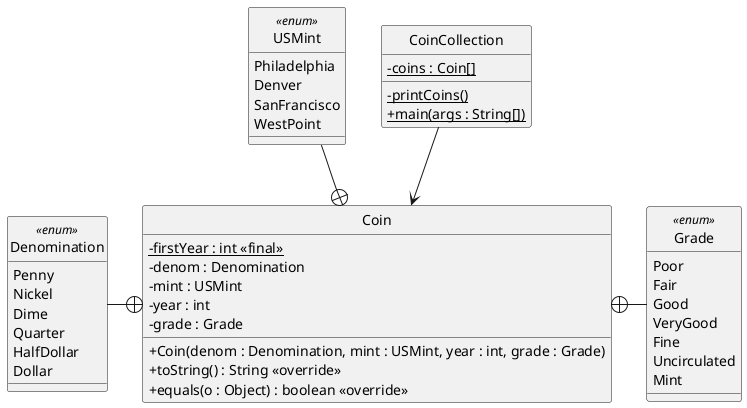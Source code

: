 @startuml
skinparam classAttributeIconSize 0
hide circle

enum Denomination <<enum>> {
 Penny
 Nickel
 Dime
 Quarter
 HalfDollar
 Dollar
}
enum Grade <<enum>> {
 Poor
 Fair
 Good
 VeryGood
 Fine
 Uncirculated
 Mint
}
enum USMint <<enum>> {
 Philadelphia
 Denver
 SanFrancisco
 WestPoint
}
class Coin {
 - {static} firstYear : int <<final>>
 - denom : Denomination
 - mint : USMint
 - year : int
 - grade : Grade

 + Coin(denom : Denomination, mint : USMint, year : int, grade : Grade)
' + Coin()
 + toString() : String <<override>>
 + equals(o : Object) : boolean <<override>>
}

class CoinCollection {
 -{static} coins : Coin[]
 -{static} printCoins()
 +{static} main(args : String[])
}

Denomination -+ Coin
Coin +- Grade
USMint --+ Coin
CoinCollection --> Coin

@enduml


